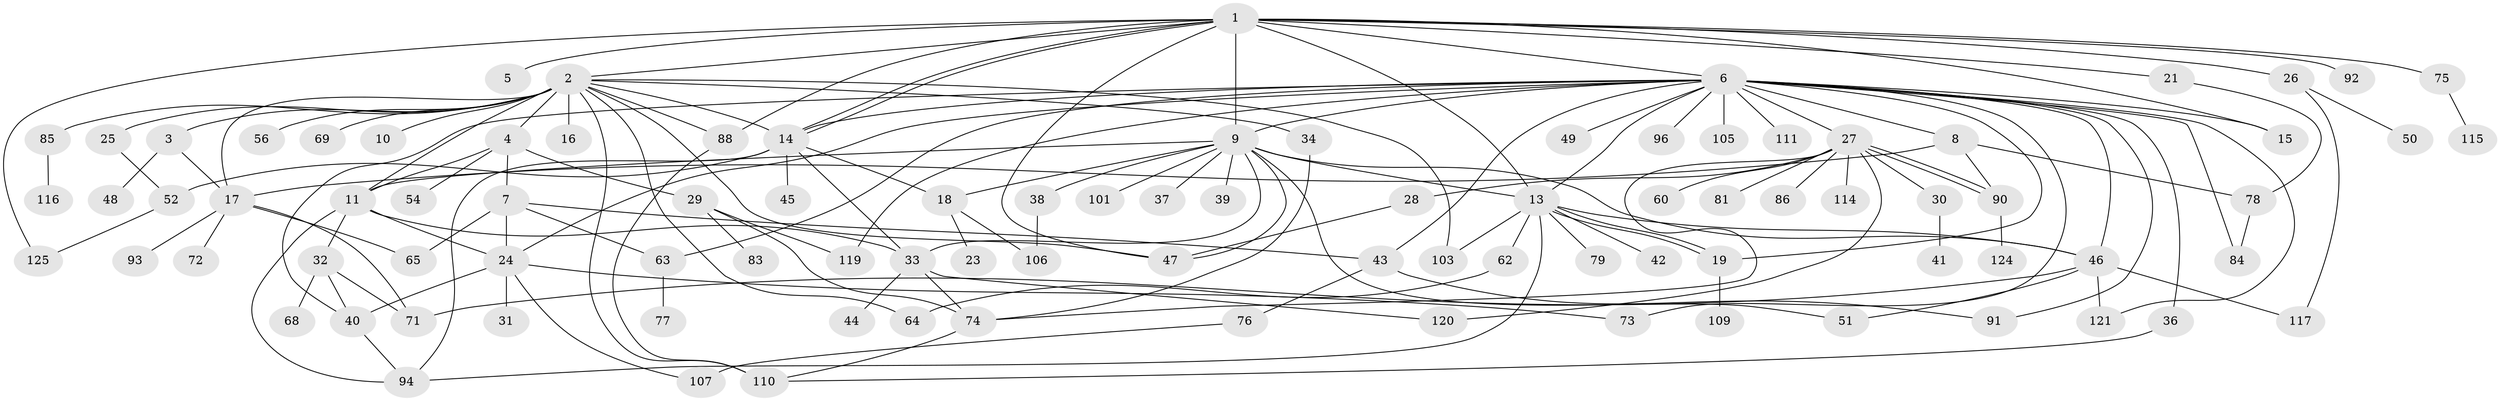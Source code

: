 // original degree distribution, {16: 0.0078125, 17: 0.0078125, 3: 0.1640625, 5: 0.046875, 1: 0.3984375, 22: 0.0078125, 6: 0.03125, 13: 0.0078125, 7: 0.0078125, 9: 0.0078125, 10: 0.0078125, 2: 0.2265625, 4: 0.0703125, 12: 0.0078125}
// Generated by graph-tools (version 1.1) at 2025/11/02/27/25 16:11:14]
// undirected, 95 vertices, 151 edges
graph export_dot {
graph [start="1"]
  node [color=gray90,style=filled];
  1 [super="+22"];
  2 [super="+12"];
  3 [super="+66"];
  4;
  5;
  6 [super="+67"];
  7 [super="+55"];
  8 [super="+95"];
  9 [super="+98"];
  10;
  11;
  13 [super="+59"];
  14 [super="+70"];
  15;
  16;
  17 [super="+61"];
  18 [super="+20"];
  19;
  21;
  23;
  24 [super="+35"];
  25 [super="+57"];
  26;
  27 [super="+100"];
  28;
  29 [super="+53"];
  30;
  31;
  32;
  33;
  34;
  36;
  37;
  38 [super="+80"];
  39;
  40;
  41;
  42;
  43 [super="+58"];
  44;
  45;
  46 [super="+118"];
  47 [super="+113"];
  48;
  49;
  50;
  51 [super="+82"];
  52 [super="+99"];
  54;
  56;
  60;
  62;
  63 [super="+127"];
  64;
  65;
  68;
  69;
  71 [super="+104"];
  72;
  73;
  74 [super="+108"];
  75;
  76;
  77 [super="+87"];
  78 [super="+89"];
  79;
  81;
  83;
  84 [super="+112"];
  85 [super="+102"];
  86;
  88 [super="+97"];
  90 [super="+128"];
  91;
  92;
  93;
  94;
  96;
  101;
  103;
  105;
  106;
  107 [super="+122"];
  109;
  110 [super="+123"];
  111;
  114;
  115;
  116 [super="+126"];
  117;
  119;
  120;
  121;
  124;
  125;
  1 -- 2;
  1 -- 5;
  1 -- 6;
  1 -- 9;
  1 -- 14;
  1 -- 14;
  1 -- 15;
  1 -- 21;
  1 -- 26;
  1 -- 75;
  1 -- 88;
  1 -- 92;
  1 -- 125;
  1 -- 13;
  1 -- 47;
  2 -- 3;
  2 -- 4;
  2 -- 10;
  2 -- 11;
  2 -- 14;
  2 -- 16;
  2 -- 25;
  2 -- 34;
  2 -- 47;
  2 -- 56;
  2 -- 64;
  2 -- 85;
  2 -- 103;
  2 -- 110;
  2 -- 88;
  2 -- 69;
  2 -- 17;
  3 -- 48;
  3 -- 17;
  4 -- 7;
  4 -- 11;
  4 -- 29;
  4 -- 54;
  6 -- 8;
  6 -- 13;
  6 -- 14;
  6 -- 15;
  6 -- 19;
  6 -- 27;
  6 -- 36;
  6 -- 40;
  6 -- 43;
  6 -- 49;
  6 -- 63;
  6 -- 73;
  6 -- 84;
  6 -- 91;
  6 -- 96;
  6 -- 105;
  6 -- 111;
  6 -- 119;
  6 -- 121;
  6 -- 46;
  6 -- 9;
  6 -- 24;
  7 -- 43;
  7 -- 63;
  7 -- 65;
  7 -- 24;
  8 -- 17;
  8 -- 78;
  8 -- 90;
  9 -- 11;
  9 -- 33;
  9 -- 37;
  9 -- 38;
  9 -- 39;
  9 -- 46;
  9 -- 51;
  9 -- 101;
  9 -- 13;
  9 -- 18;
  9 -- 47;
  11 -- 24;
  11 -- 32;
  11 -- 33;
  11 -- 94;
  13 -- 19;
  13 -- 19;
  13 -- 42;
  13 -- 46;
  13 -- 62;
  13 -- 79;
  13 -- 103;
  13 -- 94;
  14 -- 18;
  14 -- 33;
  14 -- 45;
  14 -- 94;
  14 -- 52;
  17 -- 65;
  17 -- 72;
  17 -- 93;
  17 -- 71;
  18 -- 23;
  18 -- 106;
  19 -- 109;
  21 -- 78;
  24 -- 31;
  24 -- 73;
  24 -- 40;
  24 -- 107;
  25 -- 52;
  26 -- 50;
  26 -- 117;
  27 -- 28;
  27 -- 30;
  27 -- 60;
  27 -- 81;
  27 -- 86;
  27 -- 90;
  27 -- 90;
  27 -- 114;
  27 -- 120;
  27 -- 74;
  28 -- 47;
  29 -- 83;
  29 -- 74;
  29 -- 119;
  30 -- 41;
  32 -- 40;
  32 -- 68;
  32 -- 71;
  33 -- 44;
  33 -- 74;
  33 -- 120;
  34 -- 74;
  36 -- 110;
  38 -- 106;
  40 -- 94;
  43 -- 76;
  43 -- 91;
  46 -- 51;
  46 -- 121;
  46 -- 117;
  46 -- 71;
  52 -- 125;
  62 -- 64;
  63 -- 77;
  74 -- 110;
  75 -- 115;
  76 -- 107;
  78 -- 84;
  85 -- 116;
  88 -- 110;
  90 -- 124;
}
